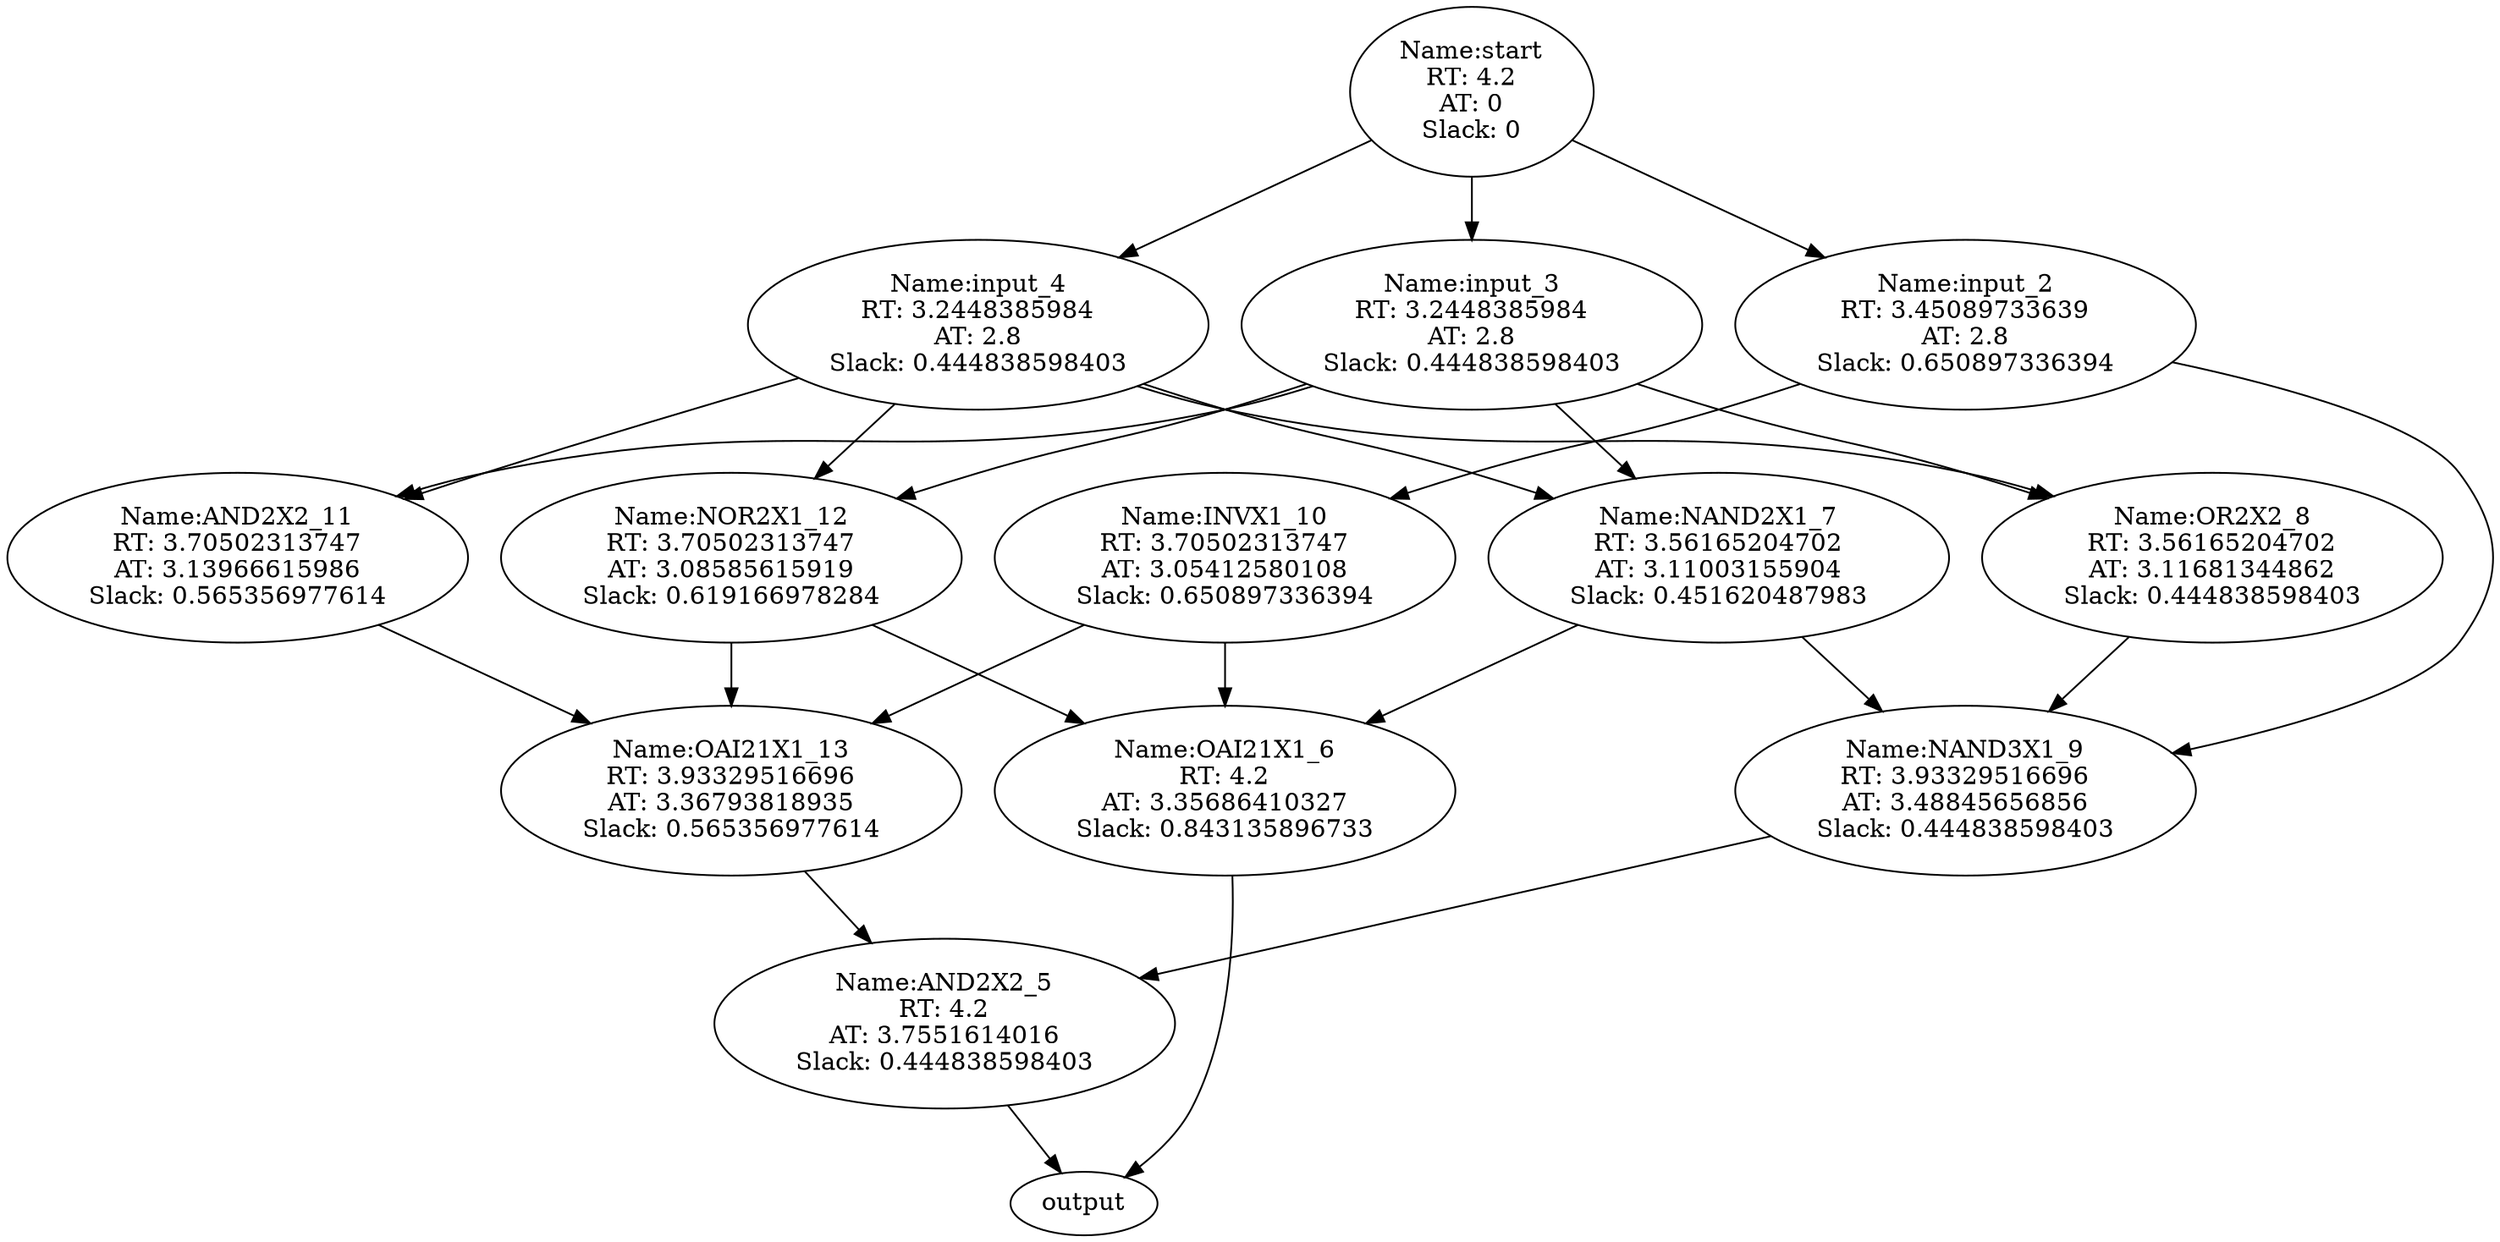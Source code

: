 digraph G {
start [label="Name:start\nRT: 4.2\nAT: 0\nSlack: 0"];
start -> input_2;
start -> input_3;
start -> input_4;
input_2 [label="Name:input_2\nRT: 3.45089733639\nAT: 2.8\nSlack: 0.650897336394"];
input_2 -> INVX1_10;
input_2 -> NAND3X1_9;
input_3 [label="Name:input_3\nRT: 3.2448385984\nAT: 2.8\nSlack: 0.444838598403"];
input_3 -> AND2X2_11;
input_3 -> NAND2X1_7;
input_3 -> NOR2X1_12;
input_3 -> OR2X2_8;
input_4 [label="Name:input_4\nRT: 3.2448385984\nAT: 2.8\nSlack: 0.444838598403"];
input_4 -> AND2X2_11;
input_4 -> NAND2X1_7;
input_4 -> NOR2X1_12;
input_4 -> OR2X2_8;
AND2X2_5 [label="Name:AND2X2_5\nRT: 4.2\nAT: 3.7551614016\nSlack: 0.444838598403"];
AND2X2_5 -> output;
OAI21X1_6 [label="Name:OAI21X1_6\nRT: 4.2\nAT: 3.35686410327\nSlack: 0.843135896733"];
OAI21X1_6 -> output;
NAND2X1_7 [label="Name:NAND2X1_7\nRT: 3.56165204702\nAT: 3.11003155904\nSlack: 0.451620487983"];
NAND2X1_7 -> OAI21X1_6;
NAND2X1_7 -> NAND3X1_9;
OR2X2_8 [label="Name:OR2X2_8\nRT: 3.56165204702\nAT: 3.11681344862\nSlack: 0.444838598403"];
OR2X2_8 -> NAND3X1_9;
NAND3X1_9 [label="Name:NAND3X1_9\nRT: 3.93329516696\nAT: 3.48845656856\nSlack: 0.444838598403"];
NAND3X1_9 -> AND2X2_5;
INVX1_10 [label="Name:INVX1_10\nRT: 3.70502313747\nAT: 3.05412580108\nSlack: 0.650897336394"];
INVX1_10 -> OAI21X1_13;
INVX1_10 -> OAI21X1_6;
AND2X2_11 [label="Name:AND2X2_11\nRT: 3.70502313747\nAT: 3.13966615986\nSlack: 0.565356977614"];
AND2X2_11 -> OAI21X1_13;
NOR2X1_12 [label="Name:NOR2X1_12\nRT: 3.70502313747\nAT: 3.08585615919\nSlack: 0.619166978284"];
NOR2X1_12 -> OAI21X1_13;
NOR2X1_12 -> OAI21X1_6;
OAI21X1_13 [label="Name:OAI21X1_13\nRT: 3.93329516696\nAT: 3.36793818935\nSlack: 0.565356977614"];
OAI21X1_13 -> AND2X2_5;
}